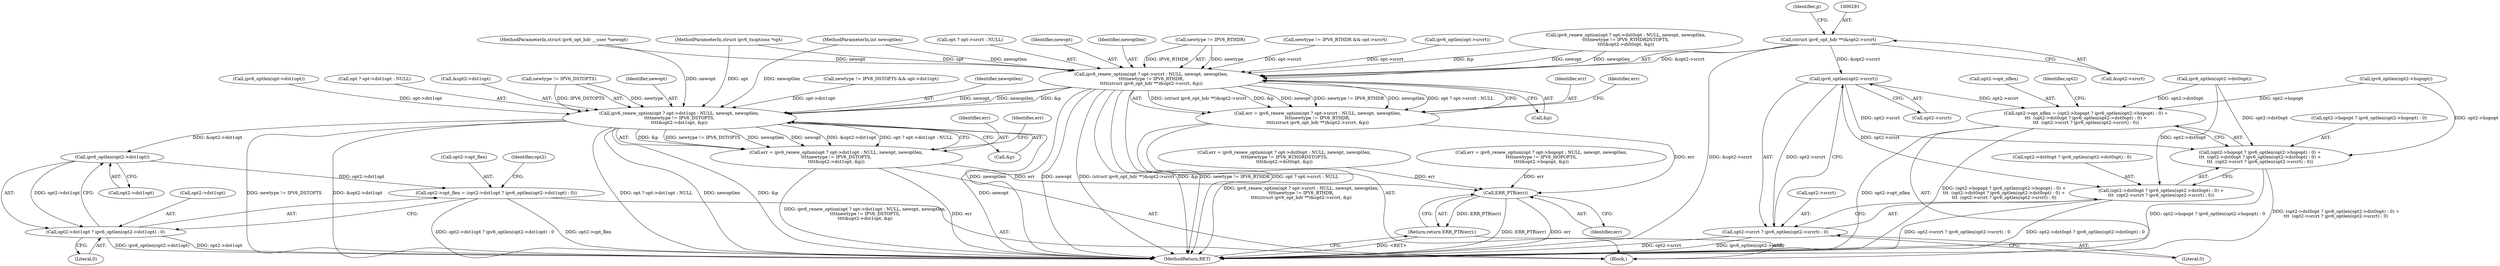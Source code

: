 digraph "0_linux_45f6fad84cc305103b28d73482b344d7f5b76f39_6@pointer" {
"1000290" [label="(Call,(struct ipv6_opt_hdr **)&opt2->srcrt)"];
"1000278" [label="(Call,ipv6_renew_option(opt ? opt->srcrt : NULL, newopt, newoptlen,\n\t\t\t\tnewtype != IPV6_RTHDR,\n\t\t\t\t(struct ipv6_opt_hdr **)&opt2->srcrt, &p))"];
"1000276" [label="(Call,err = ipv6_renew_option(opt ? opt->srcrt : NULL, newopt, newoptlen,\n\t\t\t\tnewtype != IPV6_RTHDR,\n\t\t\t\t(struct ipv6_opt_hdr **)&opt2->srcrt, &p))"];
"1000380" [label="(Call,ERR_PTR(err))"];
"1000379" [label="(Return,return ERR_PTR(err);)"];
"1000303" [label="(Call,ipv6_renew_option(opt ? opt->dst1opt : NULL, newopt, newoptlen,\n\t\t\t\tnewtype != IPV6_DSTOPTS,\n\t\t\t\t&opt2->dst1opt, &p))"];
"1000301" [label="(Call,err = ipv6_renew_option(opt ? opt->dst1opt : NULL, newopt, newoptlen,\n\t\t\t\tnewtype != IPV6_DSTOPTS,\n\t\t\t\t&opt2->dst1opt, &p))"];
"1000365" [label="(Call,ipv6_optlen(opt2->dst1opt))"];
"1000357" [label="(Call,opt2->opt_flen = (opt2->dst1opt ? ipv6_optlen(opt2->dst1opt) : 0))"];
"1000361" [label="(Call,opt2->dst1opt ? ipv6_optlen(opt2->dst1opt) : 0)"];
"1000352" [label="(Call,ipv6_optlen(opt2->srcrt))"];
"1000324" [label="(Call,opt2->opt_nflen = (opt2->hopopt ? ipv6_optlen(opt2->hopopt) : 0) +\n\t\t\t  (opt2->dst0opt ? ipv6_optlen(opt2->dst0opt) : 0) +\n\t\t\t  (opt2->srcrt ? ipv6_optlen(opt2->srcrt) : 0))"];
"1000328" [label="(Call,(opt2->hopopt ? ipv6_optlen(opt2->hopopt) : 0) +\n\t\t\t  (opt2->dst0opt ? ipv6_optlen(opt2->dst0opt) : 0) +\n\t\t\t  (opt2->srcrt ? ipv6_optlen(opt2->srcrt) : 0))"];
"1000338" [label="(Call,(opt2->dst0opt ? ipv6_optlen(opt2->dst0opt) : 0) +\n\t\t\t  (opt2->srcrt ? ipv6_optlen(opt2->srcrt) : 0))"];
"1000348" [label="(Call,opt2->srcrt ? ipv6_optlen(opt2->srcrt) : 0)"];
"1000158" [label="(Call,ipv6_optlen(opt->srcrt))"];
"1000325" [label="(Call,opt2->opt_nflen)"];
"1000163" [label="(Call,newtype != IPV6_DSTOPTS && opt->dst1opt)"];
"1000382" [label="(MethodReturn,RET)"];
"1000311" [label="(Identifier,newoptlen)"];
"1000338" [label="(Call,(opt2->dst0opt ? ipv6_optlen(opt2->dst0opt) : 0) +\n\t\t\t  (opt2->srcrt ? ipv6_optlen(opt2->srcrt) : 0))"];
"1000339" [label="(Call,opt2->dst0opt ? ipv6_optlen(opt2->dst0opt) : 0)"];
"1000106" [label="(Block,)"];
"1000255" [label="(Call,ipv6_renew_option(opt ? opt->dst0opt : NULL, newopt, newoptlen,\n\t\t\t\tnewtype != IPV6_RTHDRDSTOPTS,\n\t\t\t\t&opt2->dst0opt, &p))"];
"1000369" [label="(Literal,0)"];
"1000322" [label="(Identifier,err)"];
"1000277" [label="(Identifier,err)"];
"1000324" [label="(Call,opt2->opt_nflen = (opt2->hopopt ? ipv6_optlen(opt2->hopopt) : 0) +\n\t\t\t  (opt2->dst0opt ? ipv6_optlen(opt2->dst0opt) : 0) +\n\t\t\t  (opt2->srcrt ? ipv6_optlen(opt2->srcrt) : 0))"];
"1000333" [label="(Call,ipv6_optlen(opt2->hopopt))"];
"1000290" [label="(Call,(struct ipv6_opt_hdr **)&opt2->srcrt)"];
"1000361" [label="(Call,opt2->dst1opt ? ipv6_optlen(opt2->dst1opt) : 0)"];
"1000319" [label="(Call,&p)"];
"1000381" [label="(Identifier,err)"];
"1000379" [label="(Return,return ERR_PTR(err);)"];
"1000279" [label="(Call,opt ? opt->srcrt : NULL)"];
"1000285" [label="(Identifier,newopt)"];
"1000312" [label="(Call,newtype != IPV6_DSTOPTS)"];
"1000348" [label="(Call,opt2->srcrt ? ipv6_optlen(opt2->srcrt) : 0)"];
"1000278" [label="(Call,ipv6_renew_option(opt ? opt->srcrt : NULL, newopt, newoptlen,\n\t\t\t\tnewtype != IPV6_RTHDR,\n\t\t\t\t(struct ipv6_opt_hdr **)&opt2->srcrt, &p))"];
"1000380" [label="(Call,ERR_PTR(err))"];
"1000353" [label="(Call,opt2->srcrt)"];
"1000310" [label="(Identifier,newopt)"];
"1000286" [label="(Identifier,newoptlen)"];
"1000329" [label="(Call,opt2->hopopt ? ipv6_optlen(opt2->hopopt) : 0)"];
"1000104" [label="(MethodParameterIn,struct ipv6_opt_hdr __user *newopt)"];
"1000102" [label="(MethodParameterIn,struct ipv6_txoptions *opt)"];
"1000287" [label="(Call,newtype != IPV6_RTHDR)"];
"1000253" [label="(Call,err = ipv6_renew_option(opt ? opt->dst0opt : NULL, newopt, newoptlen,\n\t\t\t\tnewtype != IPV6_RTHDRDSTOPTS,\n\t\t\t\t&opt2->dst0opt, &p))"];
"1000230" [label="(Call,err = ipv6_renew_option(opt ? opt->hopopt : NULL, newopt, newoptlen,\n\t\t\t\tnewtype != IPV6_HOPOPTS,\n\t\t\t\t&opt2->hopopt, &p))"];
"1000105" [label="(MethodParameterIn,int newoptlen)"];
"1000301" [label="(Call,err = ipv6_renew_option(opt ? opt->dst1opt : NULL, newopt, newoptlen,\n\t\t\t\tnewtype != IPV6_DSTOPTS,\n\t\t\t\t&opt2->dst1opt, &p))"];
"1000362" [label="(Call,opt2->dst1opt)"];
"1000371" [label="(Identifier,opt2)"];
"1000357" [label="(Call,opt2->opt_flen = (opt2->dst1opt ? ipv6_optlen(opt2->dst1opt) : 0))"];
"1000366" [label="(Call,opt2->dst1opt)"];
"1000173" [label="(Call,ipv6_optlen(opt->dst1opt))"];
"1000303" [label="(Call,ipv6_renew_option(opt ? opt->dst1opt : NULL, newopt, newoptlen,\n\t\t\t\tnewtype != IPV6_DSTOPTS,\n\t\t\t\t&opt2->dst1opt, &p))"];
"1000328" [label="(Call,(opt2->hopopt ? ipv6_optlen(opt2->hopopt) : 0) +\n\t\t\t  (opt2->dst0opt ? ipv6_optlen(opt2->dst0opt) : 0) +\n\t\t\t  (opt2->srcrt ? ipv6_optlen(opt2->srcrt) : 0))"];
"1000299" [label="(Identifier,err)"];
"1000352" [label="(Call,ipv6_optlen(opt2->srcrt))"];
"1000276" [label="(Call,err = ipv6_renew_option(opt ? opt->srcrt : NULL, newopt, newoptlen,\n\t\t\t\tnewtype != IPV6_RTHDR,\n\t\t\t\t(struct ipv6_opt_hdr **)&opt2->srcrt, &p))"];
"1000304" [label="(Call,opt ? opt->dst1opt : NULL)"];
"1000358" [label="(Call,opt2->opt_flen)"];
"1000148" [label="(Call,newtype != IPV6_RTHDR && opt->srcrt)"];
"1000297" [label="(Identifier,p)"];
"1000359" [label="(Identifier,opt2)"];
"1000343" [label="(Call,ipv6_optlen(opt2->dst0opt))"];
"1000356" [label="(Literal,0)"];
"1000292" [label="(Call,&opt2->srcrt)"];
"1000365" [label="(Call,ipv6_optlen(opt2->dst1opt))"];
"1000302" [label="(Identifier,err)"];
"1000296" [label="(Call,&p)"];
"1000349" [label="(Call,opt2->srcrt)"];
"1000315" [label="(Call,&opt2->dst1opt)"];
"1000290" -> "1000278"  [label="AST: "];
"1000290" -> "1000292"  [label="CFG: "];
"1000291" -> "1000290"  [label="AST: "];
"1000292" -> "1000290"  [label="AST: "];
"1000297" -> "1000290"  [label="CFG: "];
"1000290" -> "1000382"  [label="DDG: &opt2->srcrt"];
"1000290" -> "1000278"  [label="DDG: &opt2->srcrt"];
"1000290" -> "1000352"  [label="DDG: &opt2->srcrt"];
"1000278" -> "1000276"  [label="AST: "];
"1000278" -> "1000296"  [label="CFG: "];
"1000279" -> "1000278"  [label="AST: "];
"1000285" -> "1000278"  [label="AST: "];
"1000286" -> "1000278"  [label="AST: "];
"1000287" -> "1000278"  [label="AST: "];
"1000296" -> "1000278"  [label="AST: "];
"1000276" -> "1000278"  [label="CFG: "];
"1000278" -> "1000382"  [label="DDG: newoptlen"];
"1000278" -> "1000382"  [label="DDG: newopt"];
"1000278" -> "1000382"  [label="DDG: (struct ipv6_opt_hdr **)&opt2->srcrt"];
"1000278" -> "1000382"  [label="DDG: &p"];
"1000278" -> "1000382"  [label="DDG: newtype != IPV6_RTHDR"];
"1000278" -> "1000382"  [label="DDG: opt ? opt->srcrt : NULL"];
"1000278" -> "1000276"  [label="DDG: (struct ipv6_opt_hdr **)&opt2->srcrt"];
"1000278" -> "1000276"  [label="DDG: &p"];
"1000278" -> "1000276"  [label="DDG: newopt"];
"1000278" -> "1000276"  [label="DDG: newtype != IPV6_RTHDR"];
"1000278" -> "1000276"  [label="DDG: newoptlen"];
"1000278" -> "1000276"  [label="DDG: opt ? opt->srcrt : NULL"];
"1000102" -> "1000278"  [label="DDG: opt"];
"1000158" -> "1000278"  [label="DDG: opt->srcrt"];
"1000148" -> "1000278"  [label="DDG: opt->srcrt"];
"1000255" -> "1000278"  [label="DDG: newopt"];
"1000255" -> "1000278"  [label="DDG: newoptlen"];
"1000255" -> "1000278"  [label="DDG: &p"];
"1000104" -> "1000278"  [label="DDG: newopt"];
"1000105" -> "1000278"  [label="DDG: newoptlen"];
"1000287" -> "1000278"  [label="DDG: newtype"];
"1000287" -> "1000278"  [label="DDG: IPV6_RTHDR"];
"1000278" -> "1000303"  [label="DDG: newopt"];
"1000278" -> "1000303"  [label="DDG: newoptlen"];
"1000278" -> "1000303"  [label="DDG: &p"];
"1000276" -> "1000106"  [label="AST: "];
"1000277" -> "1000276"  [label="AST: "];
"1000299" -> "1000276"  [label="CFG: "];
"1000276" -> "1000382"  [label="DDG: ipv6_renew_option(opt ? opt->srcrt : NULL, newopt, newoptlen,\n\t\t\t\tnewtype != IPV6_RTHDR,\n\t\t\t\t(struct ipv6_opt_hdr **)&opt2->srcrt, &p)"];
"1000276" -> "1000380"  [label="DDG: err"];
"1000380" -> "1000379"  [label="AST: "];
"1000380" -> "1000381"  [label="CFG: "];
"1000381" -> "1000380"  [label="AST: "];
"1000379" -> "1000380"  [label="CFG: "];
"1000380" -> "1000382"  [label="DDG: ERR_PTR(err)"];
"1000380" -> "1000382"  [label="DDG: err"];
"1000380" -> "1000379"  [label="DDG: ERR_PTR(err)"];
"1000253" -> "1000380"  [label="DDG: err"];
"1000301" -> "1000380"  [label="DDG: err"];
"1000230" -> "1000380"  [label="DDG: err"];
"1000379" -> "1000106"  [label="AST: "];
"1000382" -> "1000379"  [label="CFG: "];
"1000379" -> "1000382"  [label="DDG: <RET>"];
"1000303" -> "1000301"  [label="AST: "];
"1000303" -> "1000319"  [label="CFG: "];
"1000304" -> "1000303"  [label="AST: "];
"1000310" -> "1000303"  [label="AST: "];
"1000311" -> "1000303"  [label="AST: "];
"1000312" -> "1000303"  [label="AST: "];
"1000315" -> "1000303"  [label="AST: "];
"1000319" -> "1000303"  [label="AST: "];
"1000301" -> "1000303"  [label="CFG: "];
"1000303" -> "1000382"  [label="DDG: newopt"];
"1000303" -> "1000382"  [label="DDG: newtype != IPV6_DSTOPTS"];
"1000303" -> "1000382"  [label="DDG: &opt2->dst1opt"];
"1000303" -> "1000382"  [label="DDG: opt ? opt->dst1opt : NULL"];
"1000303" -> "1000382"  [label="DDG: newoptlen"];
"1000303" -> "1000382"  [label="DDG: &p"];
"1000303" -> "1000301"  [label="DDG: &p"];
"1000303" -> "1000301"  [label="DDG: newtype != IPV6_DSTOPTS"];
"1000303" -> "1000301"  [label="DDG: newoptlen"];
"1000303" -> "1000301"  [label="DDG: newopt"];
"1000303" -> "1000301"  [label="DDG: &opt2->dst1opt"];
"1000303" -> "1000301"  [label="DDG: opt ? opt->dst1opt : NULL"];
"1000102" -> "1000303"  [label="DDG: opt"];
"1000163" -> "1000303"  [label="DDG: opt->dst1opt"];
"1000173" -> "1000303"  [label="DDG: opt->dst1opt"];
"1000104" -> "1000303"  [label="DDG: newopt"];
"1000105" -> "1000303"  [label="DDG: newoptlen"];
"1000312" -> "1000303"  [label="DDG: newtype"];
"1000312" -> "1000303"  [label="DDG: IPV6_DSTOPTS"];
"1000303" -> "1000365"  [label="DDG: &opt2->dst1opt"];
"1000301" -> "1000106"  [label="AST: "];
"1000302" -> "1000301"  [label="AST: "];
"1000322" -> "1000301"  [label="CFG: "];
"1000301" -> "1000382"  [label="DDG: ipv6_renew_option(opt ? opt->dst1opt : NULL, newopt, newoptlen,\n\t\t\t\tnewtype != IPV6_DSTOPTS,\n\t\t\t\t&opt2->dst1opt, &p)"];
"1000301" -> "1000382"  [label="DDG: err"];
"1000365" -> "1000361"  [label="AST: "];
"1000365" -> "1000366"  [label="CFG: "];
"1000366" -> "1000365"  [label="AST: "];
"1000361" -> "1000365"  [label="CFG: "];
"1000365" -> "1000357"  [label="DDG: opt2->dst1opt"];
"1000365" -> "1000361"  [label="DDG: opt2->dst1opt"];
"1000357" -> "1000106"  [label="AST: "];
"1000357" -> "1000361"  [label="CFG: "];
"1000358" -> "1000357"  [label="AST: "];
"1000361" -> "1000357"  [label="AST: "];
"1000371" -> "1000357"  [label="CFG: "];
"1000357" -> "1000382"  [label="DDG: opt2->dst1opt ? ipv6_optlen(opt2->dst1opt) : 0"];
"1000357" -> "1000382"  [label="DDG: opt2->opt_flen"];
"1000361" -> "1000369"  [label="CFG: "];
"1000362" -> "1000361"  [label="AST: "];
"1000369" -> "1000361"  [label="AST: "];
"1000361" -> "1000382"  [label="DDG: ipv6_optlen(opt2->dst1opt)"];
"1000361" -> "1000382"  [label="DDG: opt2->dst1opt"];
"1000352" -> "1000348"  [label="AST: "];
"1000352" -> "1000353"  [label="CFG: "];
"1000353" -> "1000352"  [label="AST: "];
"1000348" -> "1000352"  [label="CFG: "];
"1000352" -> "1000324"  [label="DDG: opt2->srcrt"];
"1000352" -> "1000328"  [label="DDG: opt2->srcrt"];
"1000352" -> "1000338"  [label="DDG: opt2->srcrt"];
"1000352" -> "1000348"  [label="DDG: opt2->srcrt"];
"1000324" -> "1000106"  [label="AST: "];
"1000324" -> "1000328"  [label="CFG: "];
"1000325" -> "1000324"  [label="AST: "];
"1000328" -> "1000324"  [label="AST: "];
"1000359" -> "1000324"  [label="CFG: "];
"1000324" -> "1000382"  [label="DDG: (opt2->hopopt ? ipv6_optlen(opt2->hopopt) : 0) +\n\t\t\t  (opt2->dst0opt ? ipv6_optlen(opt2->dst0opt) : 0) +\n\t\t\t  (opt2->srcrt ? ipv6_optlen(opt2->srcrt) : 0)"];
"1000324" -> "1000382"  [label="DDG: opt2->opt_nflen"];
"1000333" -> "1000324"  [label="DDG: opt2->hopopt"];
"1000343" -> "1000324"  [label="DDG: opt2->dst0opt"];
"1000328" -> "1000338"  [label="CFG: "];
"1000329" -> "1000328"  [label="AST: "];
"1000338" -> "1000328"  [label="AST: "];
"1000328" -> "1000382"  [label="DDG: (opt2->dst0opt ? ipv6_optlen(opt2->dst0opt) : 0) +\n\t\t\t  (opt2->srcrt ? ipv6_optlen(opt2->srcrt) : 0)"];
"1000328" -> "1000382"  [label="DDG: opt2->hopopt ? ipv6_optlen(opt2->hopopt) : 0"];
"1000333" -> "1000328"  [label="DDG: opt2->hopopt"];
"1000343" -> "1000328"  [label="DDG: opt2->dst0opt"];
"1000338" -> "1000348"  [label="CFG: "];
"1000339" -> "1000338"  [label="AST: "];
"1000348" -> "1000338"  [label="AST: "];
"1000338" -> "1000382"  [label="DDG: opt2->dst0opt ? ipv6_optlen(opt2->dst0opt) : 0"];
"1000338" -> "1000382"  [label="DDG: opt2->srcrt ? ipv6_optlen(opt2->srcrt) : 0"];
"1000343" -> "1000338"  [label="DDG: opt2->dst0opt"];
"1000348" -> "1000356"  [label="CFG: "];
"1000349" -> "1000348"  [label="AST: "];
"1000356" -> "1000348"  [label="AST: "];
"1000348" -> "1000382"  [label="DDG: opt2->srcrt"];
"1000348" -> "1000382"  [label="DDG: ipv6_optlen(opt2->srcrt)"];
}
